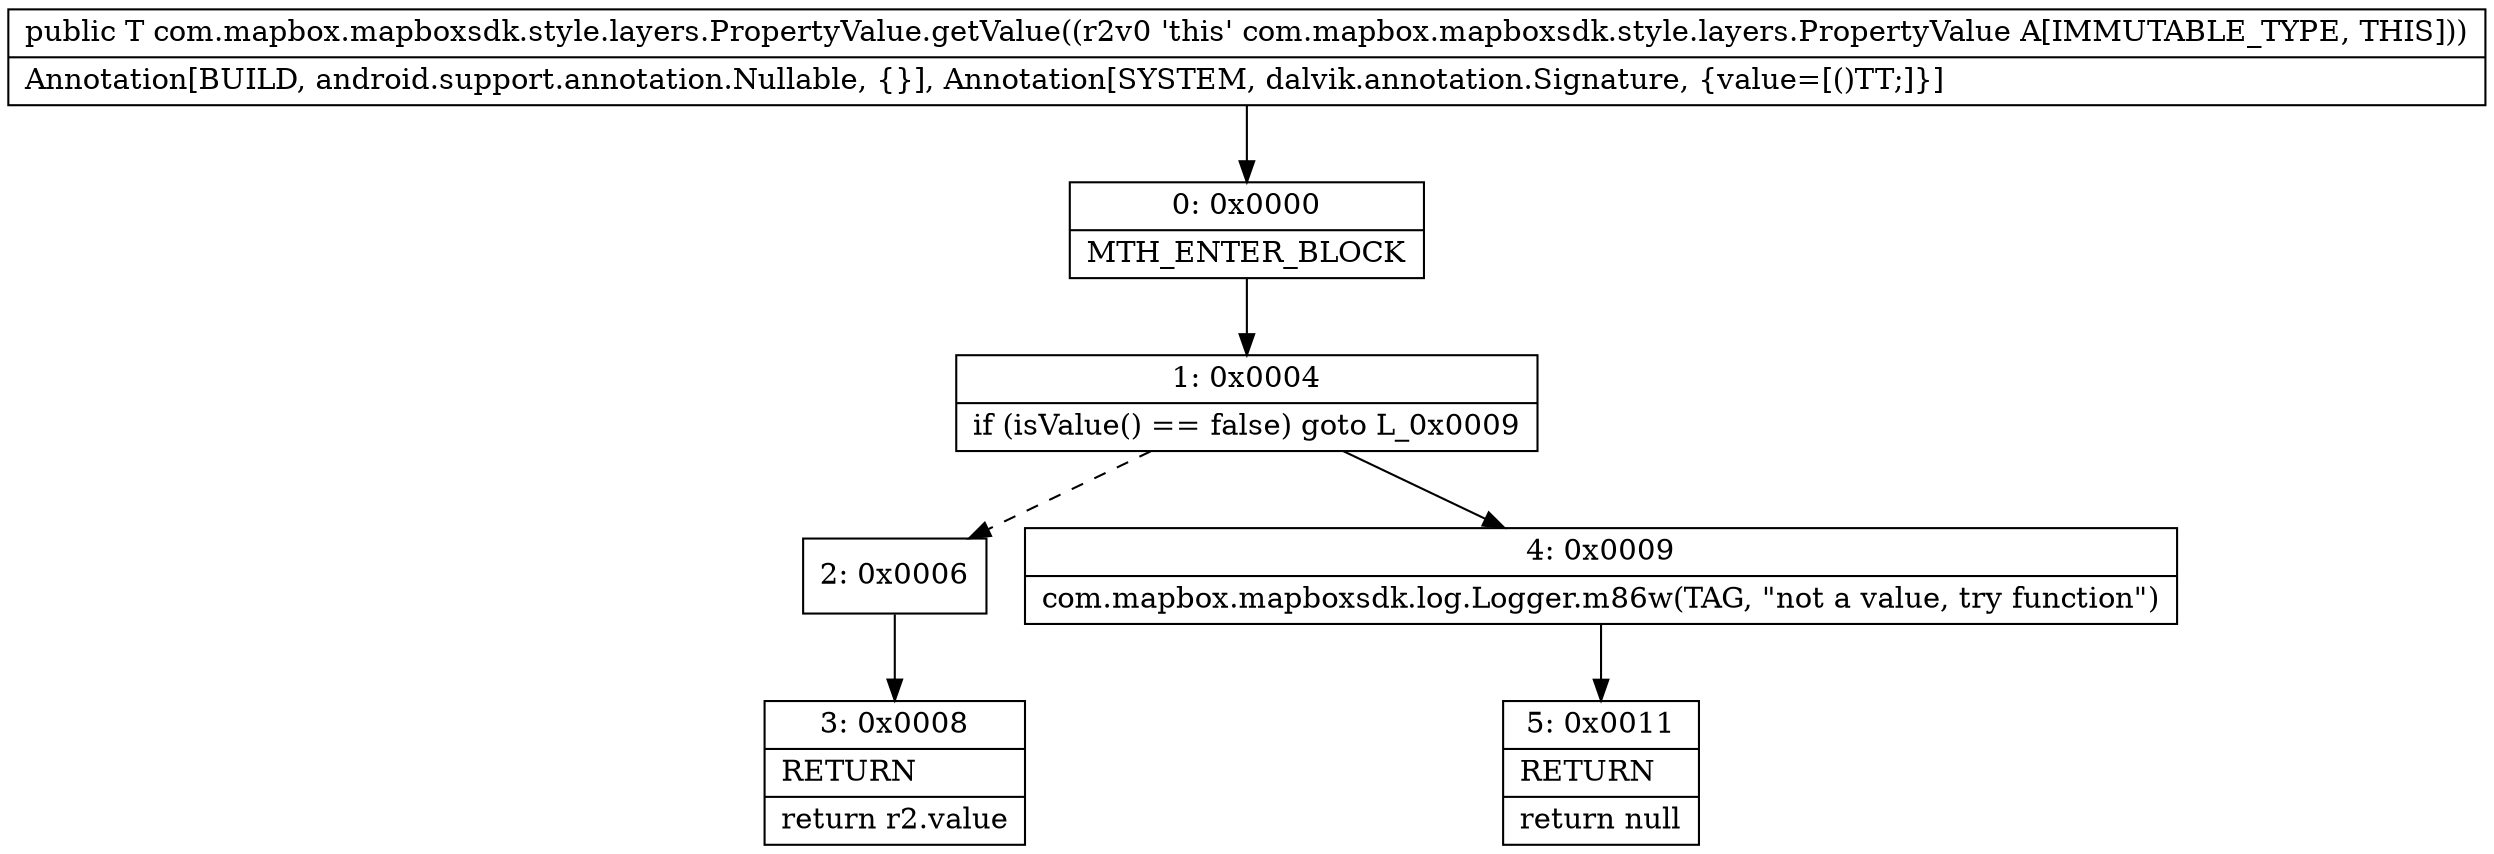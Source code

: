 digraph "CFG forcom.mapbox.mapboxsdk.style.layers.PropertyValue.getValue()Ljava\/lang\/Object;" {
Node_0 [shape=record,label="{0\:\ 0x0000|MTH_ENTER_BLOCK\l}"];
Node_1 [shape=record,label="{1\:\ 0x0004|if (isValue() == false) goto L_0x0009\l}"];
Node_2 [shape=record,label="{2\:\ 0x0006}"];
Node_3 [shape=record,label="{3\:\ 0x0008|RETURN\l|return r2.value\l}"];
Node_4 [shape=record,label="{4\:\ 0x0009|com.mapbox.mapboxsdk.log.Logger.m86w(TAG, \"not a value, try function\")\l}"];
Node_5 [shape=record,label="{5\:\ 0x0011|RETURN\l|return null\l}"];
MethodNode[shape=record,label="{public T com.mapbox.mapboxsdk.style.layers.PropertyValue.getValue((r2v0 'this' com.mapbox.mapboxsdk.style.layers.PropertyValue A[IMMUTABLE_TYPE, THIS]))  | Annotation[BUILD, android.support.annotation.Nullable, \{\}], Annotation[SYSTEM, dalvik.annotation.Signature, \{value=[()TT;]\}]\l}"];
MethodNode -> Node_0;
Node_0 -> Node_1;
Node_1 -> Node_2[style=dashed];
Node_1 -> Node_4;
Node_2 -> Node_3;
Node_4 -> Node_5;
}

